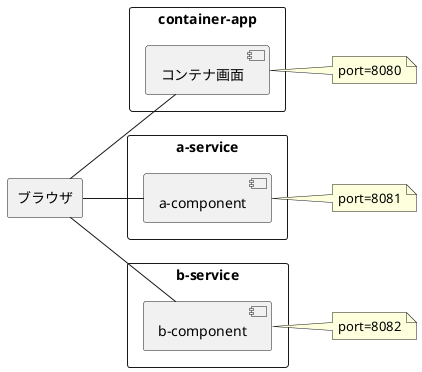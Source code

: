 @startuml 構成図
left to right direction

rectangle ブラウザ as browser

rectangle container-app as containerApp {
  component コンテナ画面 as containerPage
}
note right: port=8080

rectangle a-service as aService {
  component "a-component" as aComponent
}
note right: port=8081

rectangle b-service as bService {
  component "b-component" as bComponent
}
note right: port=8082

browser -- containerPage
browser -- aComponent
browser -- bComponent
@enduml

@startuml シーケンス図
participant ブラウザ as browser
participant コンテナ画面 as containerPage
participant "container-app" as containerApp
participant "a-service" as aService
participant "b-service" as bService

browser -> containerApp : 画面をリクエスト
containerApp -> containerApp : リクエスト内容に応じてHTMLを組み立てる
containerApp -> browser : HTMLを返却
create containerPage
browser -> containerPage : 表示

group a-componentの描画
browser -> aService : asset-manifest.jsonを取得
return
browser -> aService : asset-manifest.json内の'main.js'を取得
return
browser -> containerPage : render関数を実行してコンポーネントを表示
end

group b-componentの描画
browser -> bService : asset-manifest.jsonを取得
return
browser -> bService : asset-manifest.json内の'main.js'を取得
return
browser -> containerPage : render関数を実行してコンポーネントを表示
end
@enduml